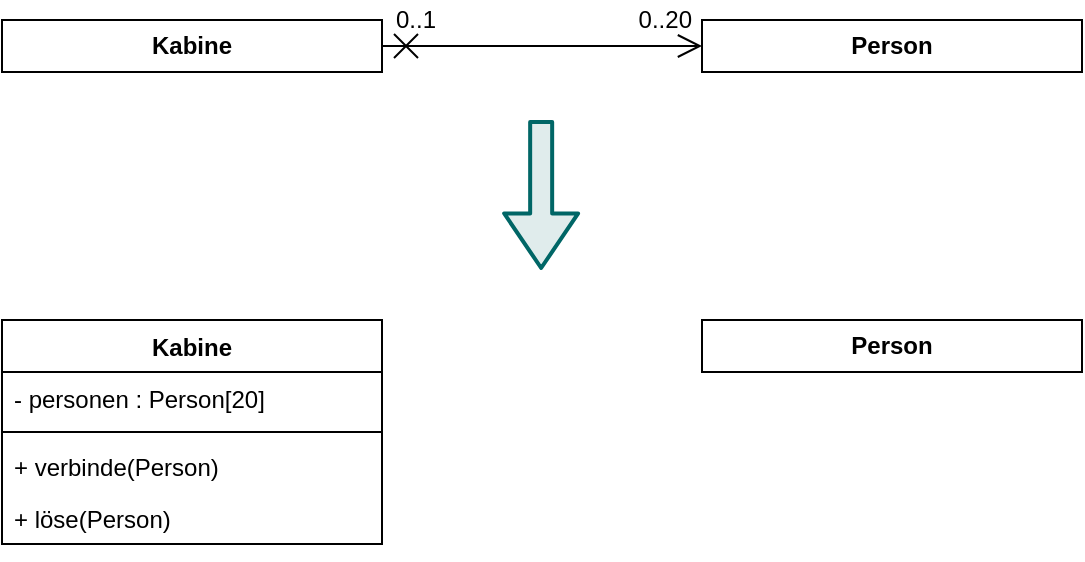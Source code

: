 <mxfile version="25.0.3">
  <diagram name="Seite-1" id="BKRfMI5abuOFoWmJq0zK">
    <mxGraphModel dx="1050" dy="567" grid="1" gridSize="10" guides="1" tooltips="1" connect="1" arrows="1" fold="1" page="1" pageScale="1" pageWidth="827" pageHeight="1169" math="0" shadow="0">
      <root>
        <mxCell id="0" />
        <mxCell id="1" parent="0" />
        <mxCell id="IaKYG4yvnXf-astbD4Oj-56" value="" style="rounded=0;whiteSpace=wrap;html=1;strokeColor=none;" parent="1" vertex="1">
          <mxGeometry x="80" y="80" width="540" height="280" as="geometry" />
        </mxCell>
        <mxCell id="IaKYG4yvnXf-astbD4Oj-22" value="Kabine" style="swimlane;fontStyle=1;align=center;verticalAlign=top;childLayout=stackLayout;horizontal=1;startSize=26;horizontalStack=0;resizeParent=1;resizeParentMax=0;resizeLast=0;collapsible=1;marginBottom=0;whiteSpace=wrap;html=1;" parent="1" vertex="1">
          <mxGeometry x="80" y="240" width="190" height="112" as="geometry" />
        </mxCell>
        <mxCell id="IaKYG4yvnXf-astbD4Oj-23" value="- personen : Person[20]" style="text;strokeColor=none;fillColor=none;align=left;verticalAlign=top;spacingLeft=4;spacingRight=4;overflow=hidden;rotatable=0;points=[[0,0.5],[1,0.5]];portConstraint=eastwest;whiteSpace=wrap;html=1;" parent="IaKYG4yvnXf-astbD4Oj-22" vertex="1">
          <mxGeometry y="26" width="190" height="26" as="geometry" />
        </mxCell>
        <mxCell id="IaKYG4yvnXf-astbD4Oj-24" value="" style="line;strokeWidth=1;fillColor=none;align=left;verticalAlign=middle;spacingTop=-1;spacingLeft=3;spacingRight=3;rotatable=0;labelPosition=right;points=[];portConstraint=eastwest;strokeColor=inherit;" parent="IaKYG4yvnXf-astbD4Oj-22" vertex="1">
          <mxGeometry y="52" width="190" height="8" as="geometry" />
        </mxCell>
        <mxCell id="IaKYG4yvnXf-astbD4Oj-25" value="+ verbinde(Person)" style="text;strokeColor=none;fillColor=none;align=left;verticalAlign=top;spacingLeft=4;spacingRight=4;overflow=hidden;rotatable=0;points=[[0,0.5],[1,0.5]];portConstraint=eastwest;whiteSpace=wrap;html=1;" parent="IaKYG4yvnXf-astbD4Oj-22" vertex="1">
          <mxGeometry y="60" width="190" height="26" as="geometry" />
        </mxCell>
        <mxCell id="IaKYG4yvnXf-astbD4Oj-28" value="+ löse(Person)" style="text;strokeColor=none;fillColor=none;align=left;verticalAlign=top;spacingLeft=4;spacingRight=4;overflow=hidden;rotatable=0;points=[[0,0.5],[1,0.5]];portConstraint=eastwest;whiteSpace=wrap;html=1;" parent="IaKYG4yvnXf-astbD4Oj-22" vertex="1">
          <mxGeometry y="86" width="190" height="26" as="geometry" />
        </mxCell>
        <mxCell id="MBw85vdi80VA92OxYh2Z-1" value="Person" style="rounded=0;whiteSpace=wrap;html=1;fontStyle=1" parent="1" vertex="1">
          <mxGeometry x="430" y="240" width="190" height="26" as="geometry" />
        </mxCell>
        <mxCell id="MBw85vdi80VA92OxYh2Z-2" value="Kabine" style="rounded=0;whiteSpace=wrap;html=1;fontStyle=1" parent="1" vertex="1">
          <mxGeometry x="80" y="90" width="190" height="26" as="geometry" />
        </mxCell>
        <mxCell id="MBw85vdi80VA92OxYh2Z-3" value="Person" style="rounded=0;whiteSpace=wrap;html=1;fontStyle=1" parent="1" vertex="1">
          <mxGeometry x="430" y="90" width="190" height="26" as="geometry" />
        </mxCell>
        <mxCell id="fB98XiB-YqiQxtlXSy4j-1" value="" style="endArrow=open;html=1;rounded=0;align=center;verticalAlign=top;endFill=0;labelBackgroundColor=none;startArrow=cross;startFill=0;endSize=10;startSize=10;" parent="1" source="MBw85vdi80VA92OxYh2Z-2" target="MBw85vdi80VA92OxYh2Z-3" edge="1">
          <mxGeometry relative="1" as="geometry">
            <mxPoint x="300" y="460" as="sourcePoint" />
            <mxPoint x="500" y="460" as="targetPoint" />
          </mxGeometry>
        </mxCell>
        <mxCell id="fB98XiB-YqiQxtlXSy4j-2" value="0..1" style="resizable=0;html=1;align=left;verticalAlign=bottom;labelBackgroundColor=none;spacingLeft=5;spacingBottom=5;" parent="fB98XiB-YqiQxtlXSy4j-1" connectable="0" vertex="1">
          <mxGeometry x="-1" relative="1" as="geometry" />
        </mxCell>
        <mxCell id="fB98XiB-YqiQxtlXSy4j-4" value="0..20" style="resizable=0;html=1;align=right;verticalAlign=bottom;labelBackgroundColor=none;spacingRight=5;spacingBottom=5;" parent="fB98XiB-YqiQxtlXSy4j-1" connectable="0" vertex="1">
          <mxGeometry x="1" relative="1" as="geometry" />
        </mxCell>
        <mxCell id="WudBb06GWqcoLw3NtluL-3" value="" style="shape=flexArrow;endArrow=classic;html=1;rounded=1;strokeColor=#006666;strokeWidth=2;flowAnimation=0;shadow=0;endSize=8.429;startSize=4;endWidth=24;fillColor=#E0ECEC;" edge="1" parent="1">
          <mxGeometry width="50" height="50" relative="1" as="geometry">
            <mxPoint x="349.58" y="140" as="sourcePoint" />
            <mxPoint x="349.58" y="215" as="targetPoint" />
          </mxGeometry>
        </mxCell>
      </root>
    </mxGraphModel>
  </diagram>
</mxfile>
